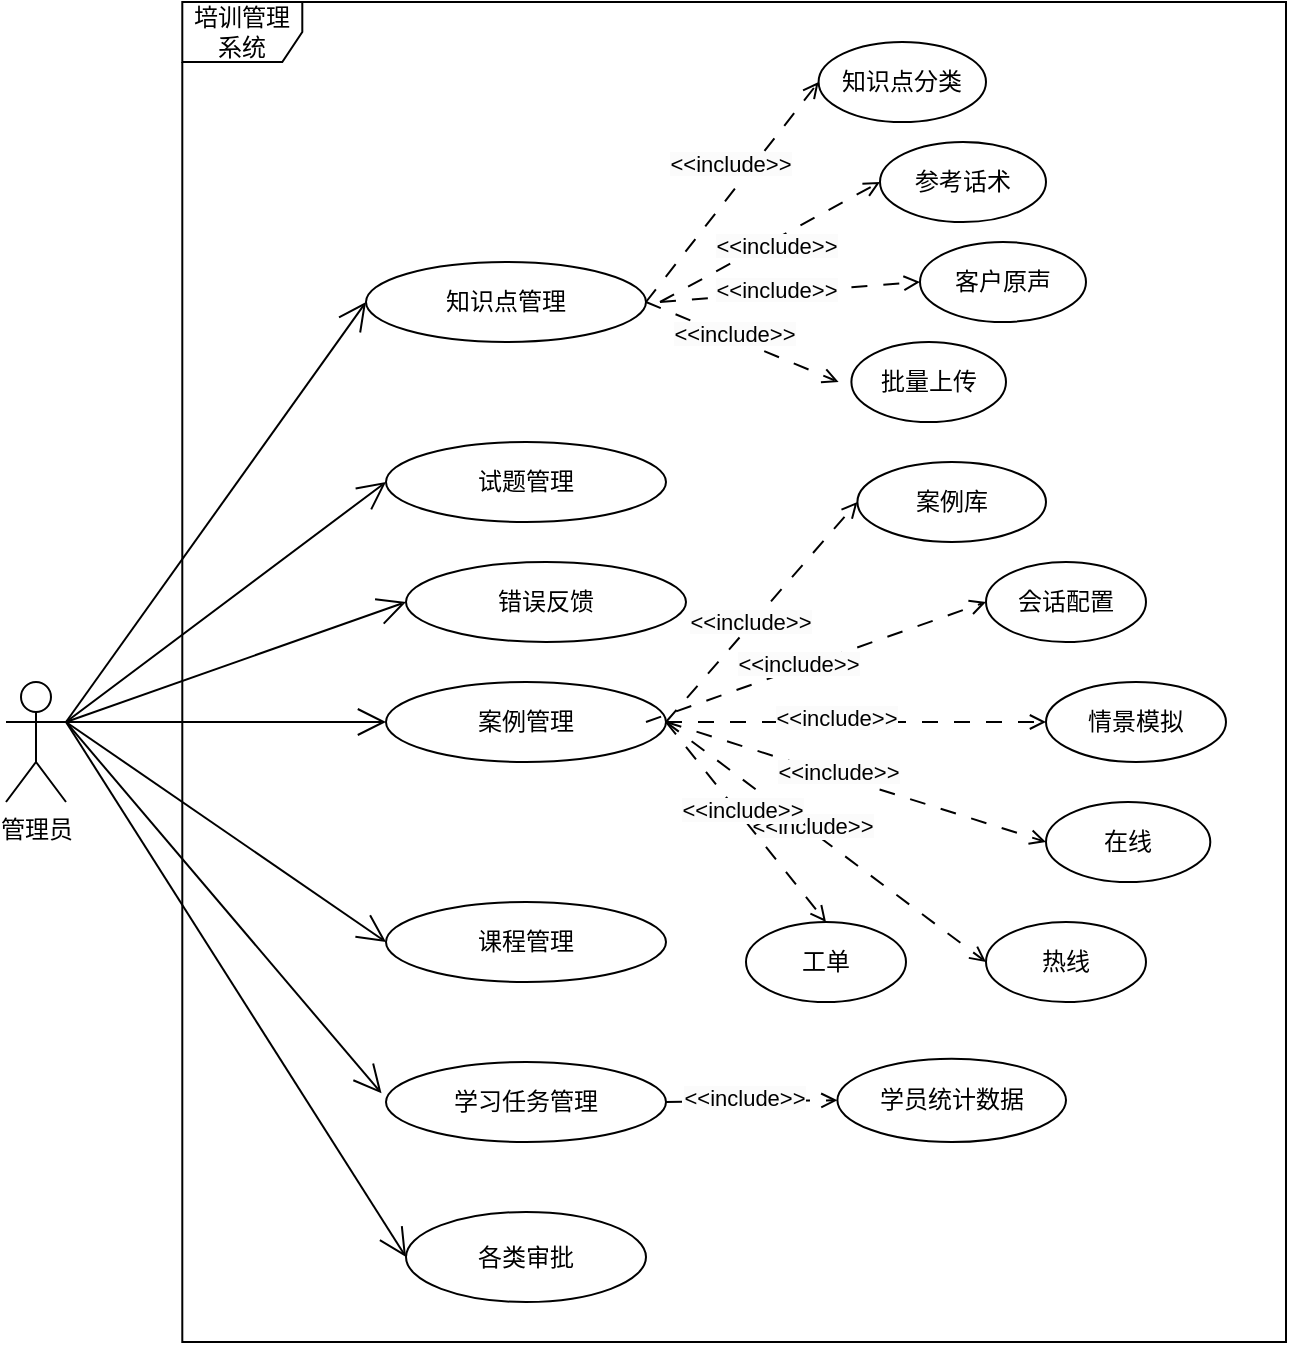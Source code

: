 <mxfile version="24.8.6">
  <diagram name="第 1 页" id="jLr4lrlrVHVJPcqsL-fy">
    <mxGraphModel dx="1633" dy="945" grid="1" gridSize="10" guides="1" tooltips="1" connect="1" arrows="1" fold="1" page="1" pageScale="1" pageWidth="827" pageHeight="1169" math="0" shadow="0">
      <root>
        <mxCell id="0" />
        <mxCell id="1" parent="0" />
        <mxCell id="9K5wpRG9sUKZ4BDB4qsN-1" value="管理员" style="shape=umlActor;verticalLabelPosition=bottom;verticalAlign=top;html=1;outlineConnect=0;" parent="1" vertex="1">
          <mxGeometry x="210" y="440" width="30" height="60" as="geometry" />
        </mxCell>
        <mxCell id="9K5wpRG9sUKZ4BDB4qsN-7" value="知识点管理" style="ellipse;whiteSpace=wrap;html=1;" parent="1" vertex="1">
          <mxGeometry x="390" y="230" width="140" height="40" as="geometry" />
        </mxCell>
        <mxCell id="9K5wpRG9sUKZ4BDB4qsN-8" value="" style="endArrow=open;endFill=1;endSize=12;html=1;rounded=0;exitX=1;exitY=0.333;exitDx=0;exitDy=0;exitPerimeter=0;entryX=0;entryY=0.5;entryDx=0;entryDy=0;" parent="1" source="9K5wpRG9sUKZ4BDB4qsN-1" target="9K5wpRG9sUKZ4BDB4qsN-7" edge="1">
          <mxGeometry width="160" relative="1" as="geometry">
            <mxPoint x="240" y="520" as="sourcePoint" />
            <mxPoint x="400" y="520" as="targetPoint" />
          </mxGeometry>
        </mxCell>
        <mxCell id="9K5wpRG9sUKZ4BDB4qsN-9" value="案例管理" style="ellipse;whiteSpace=wrap;html=1;" parent="1" vertex="1">
          <mxGeometry x="400" y="440" width="140" height="40" as="geometry" />
        </mxCell>
        <mxCell id="9K5wpRG9sUKZ4BDB4qsN-10" value="" style="endArrow=open;endFill=1;endSize=12;html=1;rounded=0;entryX=0;entryY=0.5;entryDx=0;entryDy=0;" parent="1" target="9K5wpRG9sUKZ4BDB4qsN-9" edge="1">
          <mxGeometry width="160" relative="1" as="geometry">
            <mxPoint x="290" y="460" as="sourcePoint" />
            <mxPoint x="440" y="380" as="targetPoint" />
          </mxGeometry>
        </mxCell>
        <mxCell id="9K5wpRG9sUKZ4BDB4qsN-11" value="试题管理" style="ellipse;whiteSpace=wrap;html=1;" parent="1" vertex="1">
          <mxGeometry x="400" y="320" width="140" height="40" as="geometry" />
        </mxCell>
        <mxCell id="9K5wpRG9sUKZ4BDB4qsN-12" value="课程管理" style="ellipse;whiteSpace=wrap;html=1;" parent="1" vertex="1">
          <mxGeometry x="400" y="550" width="140" height="40" as="geometry" />
        </mxCell>
        <mxCell id="9K5wpRG9sUKZ4BDB4qsN-13" value="学习任务管理" style="ellipse;whiteSpace=wrap;html=1;" parent="1" vertex="1">
          <mxGeometry x="400" y="630" width="140" height="40" as="geometry" />
        </mxCell>
        <mxCell id="9K5wpRG9sUKZ4BDB4qsN-14" value="" style="endArrow=open;endFill=1;endSize=12;html=1;rounded=0;entryX=0;entryY=0.5;entryDx=0;entryDy=0;" parent="1" target="9K5wpRG9sUKZ4BDB4qsN-11" edge="1">
          <mxGeometry width="160" relative="1" as="geometry">
            <mxPoint x="300" y="460" as="sourcePoint" />
            <mxPoint x="440" y="450" as="targetPoint" />
            <Array as="points">
              <mxPoint x="240" y="460" />
            </Array>
          </mxGeometry>
        </mxCell>
        <mxCell id="9K5wpRG9sUKZ4BDB4qsN-15" value="" style="endArrow=open;endFill=1;endSize=12;html=1;rounded=0;entryX=0;entryY=0.5;entryDx=0;entryDy=0;" parent="1" target="9K5wpRG9sUKZ4BDB4qsN-12" edge="1">
          <mxGeometry width="160" relative="1" as="geometry">
            <mxPoint x="240" y="460" as="sourcePoint" />
            <mxPoint x="430" y="550" as="targetPoint" />
          </mxGeometry>
        </mxCell>
        <mxCell id="9K5wpRG9sUKZ4BDB4qsN-16" value="" style="endArrow=open;endFill=1;endSize=12;html=1;rounded=0;entryX=-0.016;entryY=0.392;entryDx=0;entryDy=0;entryPerimeter=0;exitX=1;exitY=0.333;exitDx=0;exitDy=0;exitPerimeter=0;" parent="1" target="9K5wpRG9sUKZ4BDB4qsN-13" edge="1" source="9K5wpRG9sUKZ4BDB4qsN-1">
          <mxGeometry width="160" relative="1" as="geometry">
            <mxPoint x="290" y="460" as="sourcePoint" />
            <mxPoint x="460" y="590" as="targetPoint" />
          </mxGeometry>
        </mxCell>
        <mxCell id="9K5wpRG9sUKZ4BDB4qsN-17" value="学员统计数据" style="ellipse;whiteSpace=wrap;html=1;" parent="1" vertex="1">
          <mxGeometry x="625.7" y="628.32" width="114.3" height="41.68" as="geometry" />
        </mxCell>
        <mxCell id="0O4qhSUyokO77OFxhCxH-1" value="" style="endArrow=open;html=1;rounded=0;exitX=1;exitY=0.5;exitDx=0;exitDy=0;dashed=1;dashPattern=8 8;endFill=0;entryX=0;entryY=0.5;entryDx=0;entryDy=0;" edge="1" parent="1" source="9K5wpRG9sUKZ4BDB4qsN-7" target="0O4qhSUyokO77OFxhCxH-9">
          <mxGeometry width="50" height="50" relative="1" as="geometry">
            <mxPoint x="656.3" y="300" as="sourcePoint" />
            <mxPoint x="646.3" y="170" as="targetPoint" />
            <Array as="points" />
          </mxGeometry>
        </mxCell>
        <mxCell id="0O4qhSUyokO77OFxhCxH-6" value="&lt;span style=&quot;background-color: rgb(251, 251, 251);&quot;&gt;&amp;lt;&amp;lt;include&amp;gt;&amp;gt;&lt;/span&gt;" style="edgeLabel;html=1;align=center;verticalAlign=middle;resizable=0;points=[];rotation=0;" vertex="1" connectable="0" parent="0O4qhSUyokO77OFxhCxH-1">
          <mxGeometry x="-0.104" y="2" relative="1" as="geometry">
            <mxPoint x="5" y="-19" as="offset" />
          </mxGeometry>
        </mxCell>
        <mxCell id="0O4qhSUyokO77OFxhCxH-9" value="知识点分类" style="ellipse;whiteSpace=wrap;html=1;" vertex="1" parent="1">
          <mxGeometry x="616.3" y="120" width="83.7" height="40" as="geometry" />
        </mxCell>
        <mxCell id="0O4qhSUyokO77OFxhCxH-10" value="参考话术" style="ellipse;whiteSpace=wrap;html=1;" vertex="1" parent="1">
          <mxGeometry x="647" y="170" width="83" height="40" as="geometry" />
        </mxCell>
        <mxCell id="0O4qhSUyokO77OFxhCxH-11" value="客户原声" style="ellipse;whiteSpace=wrap;html=1;" vertex="1" parent="1">
          <mxGeometry x="667" y="220" width="83" height="40" as="geometry" />
        </mxCell>
        <mxCell id="0O4qhSUyokO77OFxhCxH-12" value="" style="endArrow=open;html=1;rounded=0;dashed=1;dashPattern=8 8;endFill=0;entryX=0;entryY=0.5;entryDx=0;entryDy=0;" edge="1" parent="1" target="0O4qhSUyokO77OFxhCxH-10">
          <mxGeometry width="50" height="50" relative="1" as="geometry">
            <mxPoint x="537" y="250" as="sourcePoint" />
            <mxPoint x="496.3" y="350" as="targetPoint" />
            <Array as="points" />
          </mxGeometry>
        </mxCell>
        <mxCell id="0O4qhSUyokO77OFxhCxH-13" value="&lt;span style=&quot;background-color: rgb(251, 251, 251);&quot;&gt;&amp;lt;&amp;lt;include&amp;gt;&amp;gt;&lt;/span&gt;" style="edgeLabel;html=1;align=center;verticalAlign=middle;resizable=0;points=[];" vertex="1" connectable="0" parent="0O4qhSUyokO77OFxhCxH-12">
          <mxGeometry x="-0.104" y="2" relative="1" as="geometry">
            <mxPoint x="10" as="offset" />
          </mxGeometry>
        </mxCell>
        <mxCell id="0O4qhSUyokO77OFxhCxH-14" value="" style="endArrow=open;html=1;rounded=0;dashed=1;dashPattern=8 8;endFill=0;entryX=0;entryY=0.5;entryDx=0;entryDy=0;" edge="1" parent="1" target="0O4qhSUyokO77OFxhCxH-11">
          <mxGeometry width="50" height="50" relative="1" as="geometry">
            <mxPoint x="537" y="250" as="sourcePoint" />
            <mxPoint x="656.3" y="230" as="targetPoint" />
            <Array as="points" />
          </mxGeometry>
        </mxCell>
        <mxCell id="0O4qhSUyokO77OFxhCxH-15" value="&lt;span style=&quot;background-color: rgb(251, 251, 251);&quot;&gt;&amp;lt;&amp;lt;include&amp;gt;&amp;gt;&lt;/span&gt;" style="edgeLabel;html=1;align=center;verticalAlign=middle;resizable=0;points=[];" vertex="1" connectable="0" parent="0O4qhSUyokO77OFxhCxH-14">
          <mxGeometry x="-0.104" y="2" relative="1" as="geometry">
            <mxPoint as="offset" />
          </mxGeometry>
        </mxCell>
        <mxCell id="0O4qhSUyokO77OFxhCxH-16" value="案例库" style="ellipse;whiteSpace=wrap;html=1;" vertex="1" parent="1">
          <mxGeometry x="635.7" y="330" width="94.3" height="40" as="geometry" />
        </mxCell>
        <mxCell id="0O4qhSUyokO77OFxhCxH-17" value="会话配置" style="ellipse;whiteSpace=wrap;html=1;" vertex="1" parent="1">
          <mxGeometry x="700" y="380" width="80" height="40" as="geometry" />
        </mxCell>
        <mxCell id="0O4qhSUyokO77OFxhCxH-19" value="" style="endArrow=open;html=1;rounded=0;dashed=1;dashPattern=8 8;endFill=0;exitX=1;exitY=0.5;exitDx=0;exitDy=0;" edge="1" parent="1" source="9K5wpRG9sUKZ4BDB4qsN-7">
          <mxGeometry width="50" height="50" relative="1" as="geometry">
            <mxPoint x="566.3" y="240" as="sourcePoint" />
            <mxPoint x="626.3" y="290" as="targetPoint" />
            <Array as="points" />
          </mxGeometry>
        </mxCell>
        <mxCell id="0O4qhSUyokO77OFxhCxH-20" value="&lt;span style=&quot;background-color: rgb(251, 251, 251);&quot;&gt;&amp;lt;&amp;lt;include&amp;gt;&amp;gt;&lt;/span&gt;" style="edgeLabel;html=1;align=center;verticalAlign=middle;resizable=0;points=[];" vertex="1" connectable="0" parent="0O4qhSUyokO77OFxhCxH-19">
          <mxGeometry x="-0.104" y="2" relative="1" as="geometry">
            <mxPoint as="offset" />
          </mxGeometry>
        </mxCell>
        <mxCell id="0O4qhSUyokO77OFxhCxH-21" value="批量上传" style="ellipse;whiteSpace=wrap;html=1;" vertex="1" parent="1">
          <mxGeometry x="632.7" y="270" width="77.3" height="40" as="geometry" />
        </mxCell>
        <mxCell id="0O4qhSUyokO77OFxhCxH-23" value="情景模拟" style="ellipse;whiteSpace=wrap;html=1;" vertex="1" parent="1">
          <mxGeometry x="730" y="440" width="90" height="40" as="geometry" />
        </mxCell>
        <mxCell id="0O4qhSUyokO77OFxhCxH-24" value="" style="endArrow=open;html=1;rounded=0;dashed=1;dashPattern=8 8;endFill=0;exitX=1;exitY=0.5;exitDx=0;exitDy=0;entryX=0;entryY=0.5;entryDx=0;entryDy=0;" edge="1" parent="1" source="9K5wpRG9sUKZ4BDB4qsN-9" target="0O4qhSUyokO77OFxhCxH-16">
          <mxGeometry width="50" height="50" relative="1" as="geometry">
            <mxPoint x="550" y="290" as="sourcePoint" />
            <mxPoint x="620" y="350" as="targetPoint" />
            <Array as="points" />
          </mxGeometry>
        </mxCell>
        <mxCell id="0O4qhSUyokO77OFxhCxH-25" value="&lt;span style=&quot;background-color: rgb(251, 251, 251);&quot;&gt;&amp;lt;&amp;lt;include&amp;gt;&amp;gt;&lt;/span&gt;" style="edgeLabel;html=1;align=center;verticalAlign=middle;resizable=0;points=[];" vertex="1" connectable="0" parent="0O4qhSUyokO77OFxhCxH-24">
          <mxGeometry x="-0.104" y="2" relative="1" as="geometry">
            <mxPoint as="offset" />
          </mxGeometry>
        </mxCell>
        <mxCell id="0O4qhSUyokO77OFxhCxH-27" value="" style="endArrow=open;html=1;rounded=0;dashed=1;dashPattern=8 8;endFill=0;entryX=0;entryY=0.5;entryDx=0;entryDy=0;" edge="1" parent="1" target="0O4qhSUyokO77OFxhCxH-17">
          <mxGeometry width="50" height="50" relative="1" as="geometry">
            <mxPoint x="530" y="460" as="sourcePoint" />
            <mxPoint x="600" y="440" as="targetPoint" />
            <Array as="points" />
          </mxGeometry>
        </mxCell>
        <mxCell id="0O4qhSUyokO77OFxhCxH-28" value="&lt;span style=&quot;background-color: rgb(251, 251, 251);&quot;&gt;&amp;lt;&amp;lt;include&amp;gt;&amp;gt;&lt;/span&gt;" style="edgeLabel;html=1;align=center;verticalAlign=middle;resizable=0;points=[];" vertex="1" connectable="0" parent="0O4qhSUyokO77OFxhCxH-27">
          <mxGeometry x="-0.104" y="2" relative="1" as="geometry">
            <mxPoint as="offset" />
          </mxGeometry>
        </mxCell>
        <mxCell id="0O4qhSUyokO77OFxhCxH-29" value="" style="endArrow=open;html=1;rounded=0;dashed=1;dashPattern=8 8;endFill=0;entryX=0;entryY=0.5;entryDx=0;entryDy=0;exitX=1;exitY=0.5;exitDx=0;exitDy=0;" edge="1" parent="1" source="9K5wpRG9sUKZ4BDB4qsN-9" target="0O4qhSUyokO77OFxhCxH-23">
          <mxGeometry width="50" height="50" relative="1" as="geometry">
            <mxPoint x="550" y="430" as="sourcePoint" />
            <mxPoint x="620" y="460" as="targetPoint" />
            <Array as="points" />
          </mxGeometry>
        </mxCell>
        <mxCell id="0O4qhSUyokO77OFxhCxH-30" value="&lt;span style=&quot;background-color: rgb(251, 251, 251);&quot;&gt;&amp;lt;&amp;lt;include&amp;gt;&amp;gt;&lt;/span&gt;" style="edgeLabel;html=1;align=center;verticalAlign=middle;resizable=0;points=[];" vertex="1" connectable="0" parent="0O4qhSUyokO77OFxhCxH-29">
          <mxGeometry x="-0.104" y="2" relative="1" as="geometry">
            <mxPoint as="offset" />
          </mxGeometry>
        </mxCell>
        <mxCell id="0O4qhSUyokO77OFxhCxH-31" value="" style="endArrow=open;html=1;rounded=0;dashed=1;dashPattern=8 8;endFill=0;entryX=0;entryY=0.5;entryDx=0;entryDy=0;exitX=1;exitY=0.5;exitDx=0;exitDy=0;" edge="1" parent="1" source="9K5wpRG9sUKZ4BDB4qsN-13" target="9K5wpRG9sUKZ4BDB4qsN-17">
          <mxGeometry width="50" height="50" relative="1" as="geometry">
            <mxPoint x="540" y="400" as="sourcePoint" />
            <mxPoint x="650" y="470" as="targetPoint" />
            <Array as="points" />
          </mxGeometry>
        </mxCell>
        <mxCell id="0O4qhSUyokO77OFxhCxH-32" value="&lt;span style=&quot;background-color: rgb(251, 251, 251);&quot;&gt;&amp;lt;&amp;lt;include&amp;gt;&amp;gt;&lt;/span&gt;" style="edgeLabel;html=1;align=center;verticalAlign=middle;resizable=0;points=[];" vertex="1" connectable="0" parent="0O4qhSUyokO77OFxhCxH-31">
          <mxGeometry x="-0.104" y="2" relative="1" as="geometry">
            <mxPoint as="offset" />
          </mxGeometry>
        </mxCell>
        <mxCell id="0O4qhSUyokO77OFxhCxH-35" value="热线" style="ellipse;whiteSpace=wrap;html=1;" vertex="1" parent="1">
          <mxGeometry x="700" y="560" width="80" height="40" as="geometry" />
        </mxCell>
        <mxCell id="0O4qhSUyokO77OFxhCxH-36" value="在线" style="ellipse;whiteSpace=wrap;html=1;" vertex="1" parent="1">
          <mxGeometry x="730" y="500" width="82.15" height="40" as="geometry" />
        </mxCell>
        <mxCell id="0O4qhSUyokO77OFxhCxH-37" value="" style="endArrow=open;html=1;rounded=0;dashed=1;dashPattern=8 8;endFill=0;entryX=0;entryY=0.5;entryDx=0;entryDy=0;exitX=1;exitY=0.5;exitDx=0;exitDy=0;" edge="1" parent="1" source="9K5wpRG9sUKZ4BDB4qsN-9" target="0O4qhSUyokO77OFxhCxH-36">
          <mxGeometry width="50" height="50" relative="1" as="geometry">
            <mxPoint x="530" y="410" as="sourcePoint" />
            <mxPoint x="510" y="440" as="targetPoint" />
            <Array as="points" />
          </mxGeometry>
        </mxCell>
        <mxCell id="0O4qhSUyokO77OFxhCxH-38" value="&lt;span style=&quot;background-color: rgb(251, 251, 251);&quot;&gt;&amp;lt;&amp;lt;include&amp;gt;&amp;gt;&lt;/span&gt;" style="edgeLabel;html=1;align=center;verticalAlign=middle;resizable=0;points=[];" vertex="1" connectable="0" parent="0O4qhSUyokO77OFxhCxH-37">
          <mxGeometry x="-0.104" y="2" relative="1" as="geometry">
            <mxPoint as="offset" />
          </mxGeometry>
        </mxCell>
        <mxCell id="0O4qhSUyokO77OFxhCxH-40" value="" style="endArrow=open;html=1;rounded=0;dashed=1;dashPattern=8 8;endFill=0;exitX=1;exitY=0.5;exitDx=0;exitDy=0;entryX=0;entryY=0.5;entryDx=0;entryDy=0;" edge="1" parent="1" source="9K5wpRG9sUKZ4BDB4qsN-9" target="0O4qhSUyokO77OFxhCxH-35">
          <mxGeometry width="50" height="50" relative="1" as="geometry">
            <mxPoint x="533" y="470" as="sourcePoint" />
            <mxPoint x="620" y="560" as="targetPoint" />
            <Array as="points" />
          </mxGeometry>
        </mxCell>
        <mxCell id="0O4qhSUyokO77OFxhCxH-41" value="&lt;span style=&quot;background-color: rgb(251, 251, 251);&quot;&gt;&amp;lt;&amp;lt;include&amp;gt;&amp;gt;&lt;/span&gt;" style="edgeLabel;html=1;align=center;verticalAlign=middle;resizable=0;points=[];" vertex="1" connectable="0" parent="0O4qhSUyokO77OFxhCxH-40">
          <mxGeometry x="-0.104" y="2" relative="1" as="geometry">
            <mxPoint as="offset" />
          </mxGeometry>
        </mxCell>
        <mxCell id="0O4qhSUyokO77OFxhCxH-42" value="各类审批" style="ellipse;whiteSpace=wrap;html=1;" vertex="1" parent="1">
          <mxGeometry x="410" y="705" width="120" height="45" as="geometry" />
        </mxCell>
        <mxCell id="0O4qhSUyokO77OFxhCxH-43" value="" style="endArrow=open;endFill=1;endSize=12;html=1;rounded=0;entryX=0;entryY=0.5;entryDx=0;entryDy=0;exitX=1;exitY=0.333;exitDx=0;exitDy=0;exitPerimeter=0;" edge="1" parent="1" source="9K5wpRG9sUKZ4BDB4qsN-1" target="0O4qhSUyokO77OFxhCxH-42">
          <mxGeometry width="160" relative="1" as="geometry">
            <mxPoint x="300" y="470" as="sourcePoint" />
            <mxPoint x="408" y="656" as="targetPoint" />
          </mxGeometry>
        </mxCell>
        <mxCell id="0O4qhSUyokO77OFxhCxH-45" value="工单" style="ellipse;whiteSpace=wrap;html=1;" vertex="1" parent="1">
          <mxGeometry x="580" y="560" width="80" height="40" as="geometry" />
        </mxCell>
        <mxCell id="0O4qhSUyokO77OFxhCxH-46" value="" style="endArrow=open;html=1;rounded=0;exitX=1;exitY=0.5;exitDx=0;exitDy=0;dashed=1;dashPattern=8 8;endFill=0;entryX=0.5;entryY=0;entryDx=0;entryDy=0;" edge="1" parent="1" source="9K5wpRG9sUKZ4BDB4qsN-9" target="0O4qhSUyokO77OFxhCxH-45">
          <mxGeometry width="50" height="50" relative="1" as="geometry">
            <mxPoint x="330" y="600" as="sourcePoint" />
            <mxPoint x="670" y="570" as="targetPoint" />
            <Array as="points" />
          </mxGeometry>
        </mxCell>
        <mxCell id="0O4qhSUyokO77OFxhCxH-47" value="&lt;span style=&quot;background-color: rgb(251, 251, 251);&quot;&gt;&amp;lt;&amp;lt;include&amp;gt;&amp;gt;&lt;/span&gt;" style="edgeLabel;html=1;align=center;verticalAlign=middle;resizable=0;points=[];" vertex="1" connectable="0" parent="0O4qhSUyokO77OFxhCxH-46">
          <mxGeometry x="-0.104" y="2" relative="1" as="geometry">
            <mxPoint as="offset" />
          </mxGeometry>
        </mxCell>
        <mxCell id="0O4qhSUyokO77OFxhCxH-48" value="错误反馈" style="ellipse;whiteSpace=wrap;html=1;" vertex="1" parent="1">
          <mxGeometry x="410" y="380" width="140" height="40" as="geometry" />
        </mxCell>
        <mxCell id="0O4qhSUyokO77OFxhCxH-49" value="" style="endArrow=open;endFill=1;endSize=12;html=1;rounded=0;entryX=0;entryY=0.5;entryDx=0;entryDy=0;" edge="1" parent="1" target="0O4qhSUyokO77OFxhCxH-48">
          <mxGeometry width="160" relative="1" as="geometry">
            <mxPoint x="240" y="460" as="sourcePoint" />
            <mxPoint x="410" y="350" as="targetPoint" />
            <Array as="points" />
          </mxGeometry>
        </mxCell>
        <mxCell id="0O4qhSUyokO77OFxhCxH-51" value="培训管理系统" style="shape=umlFrame;whiteSpace=wrap;html=1;pointerEvents=0;" vertex="1" parent="1">
          <mxGeometry x="298.15" y="100" width="551.85" height="670" as="geometry" />
        </mxCell>
      </root>
    </mxGraphModel>
  </diagram>
</mxfile>
